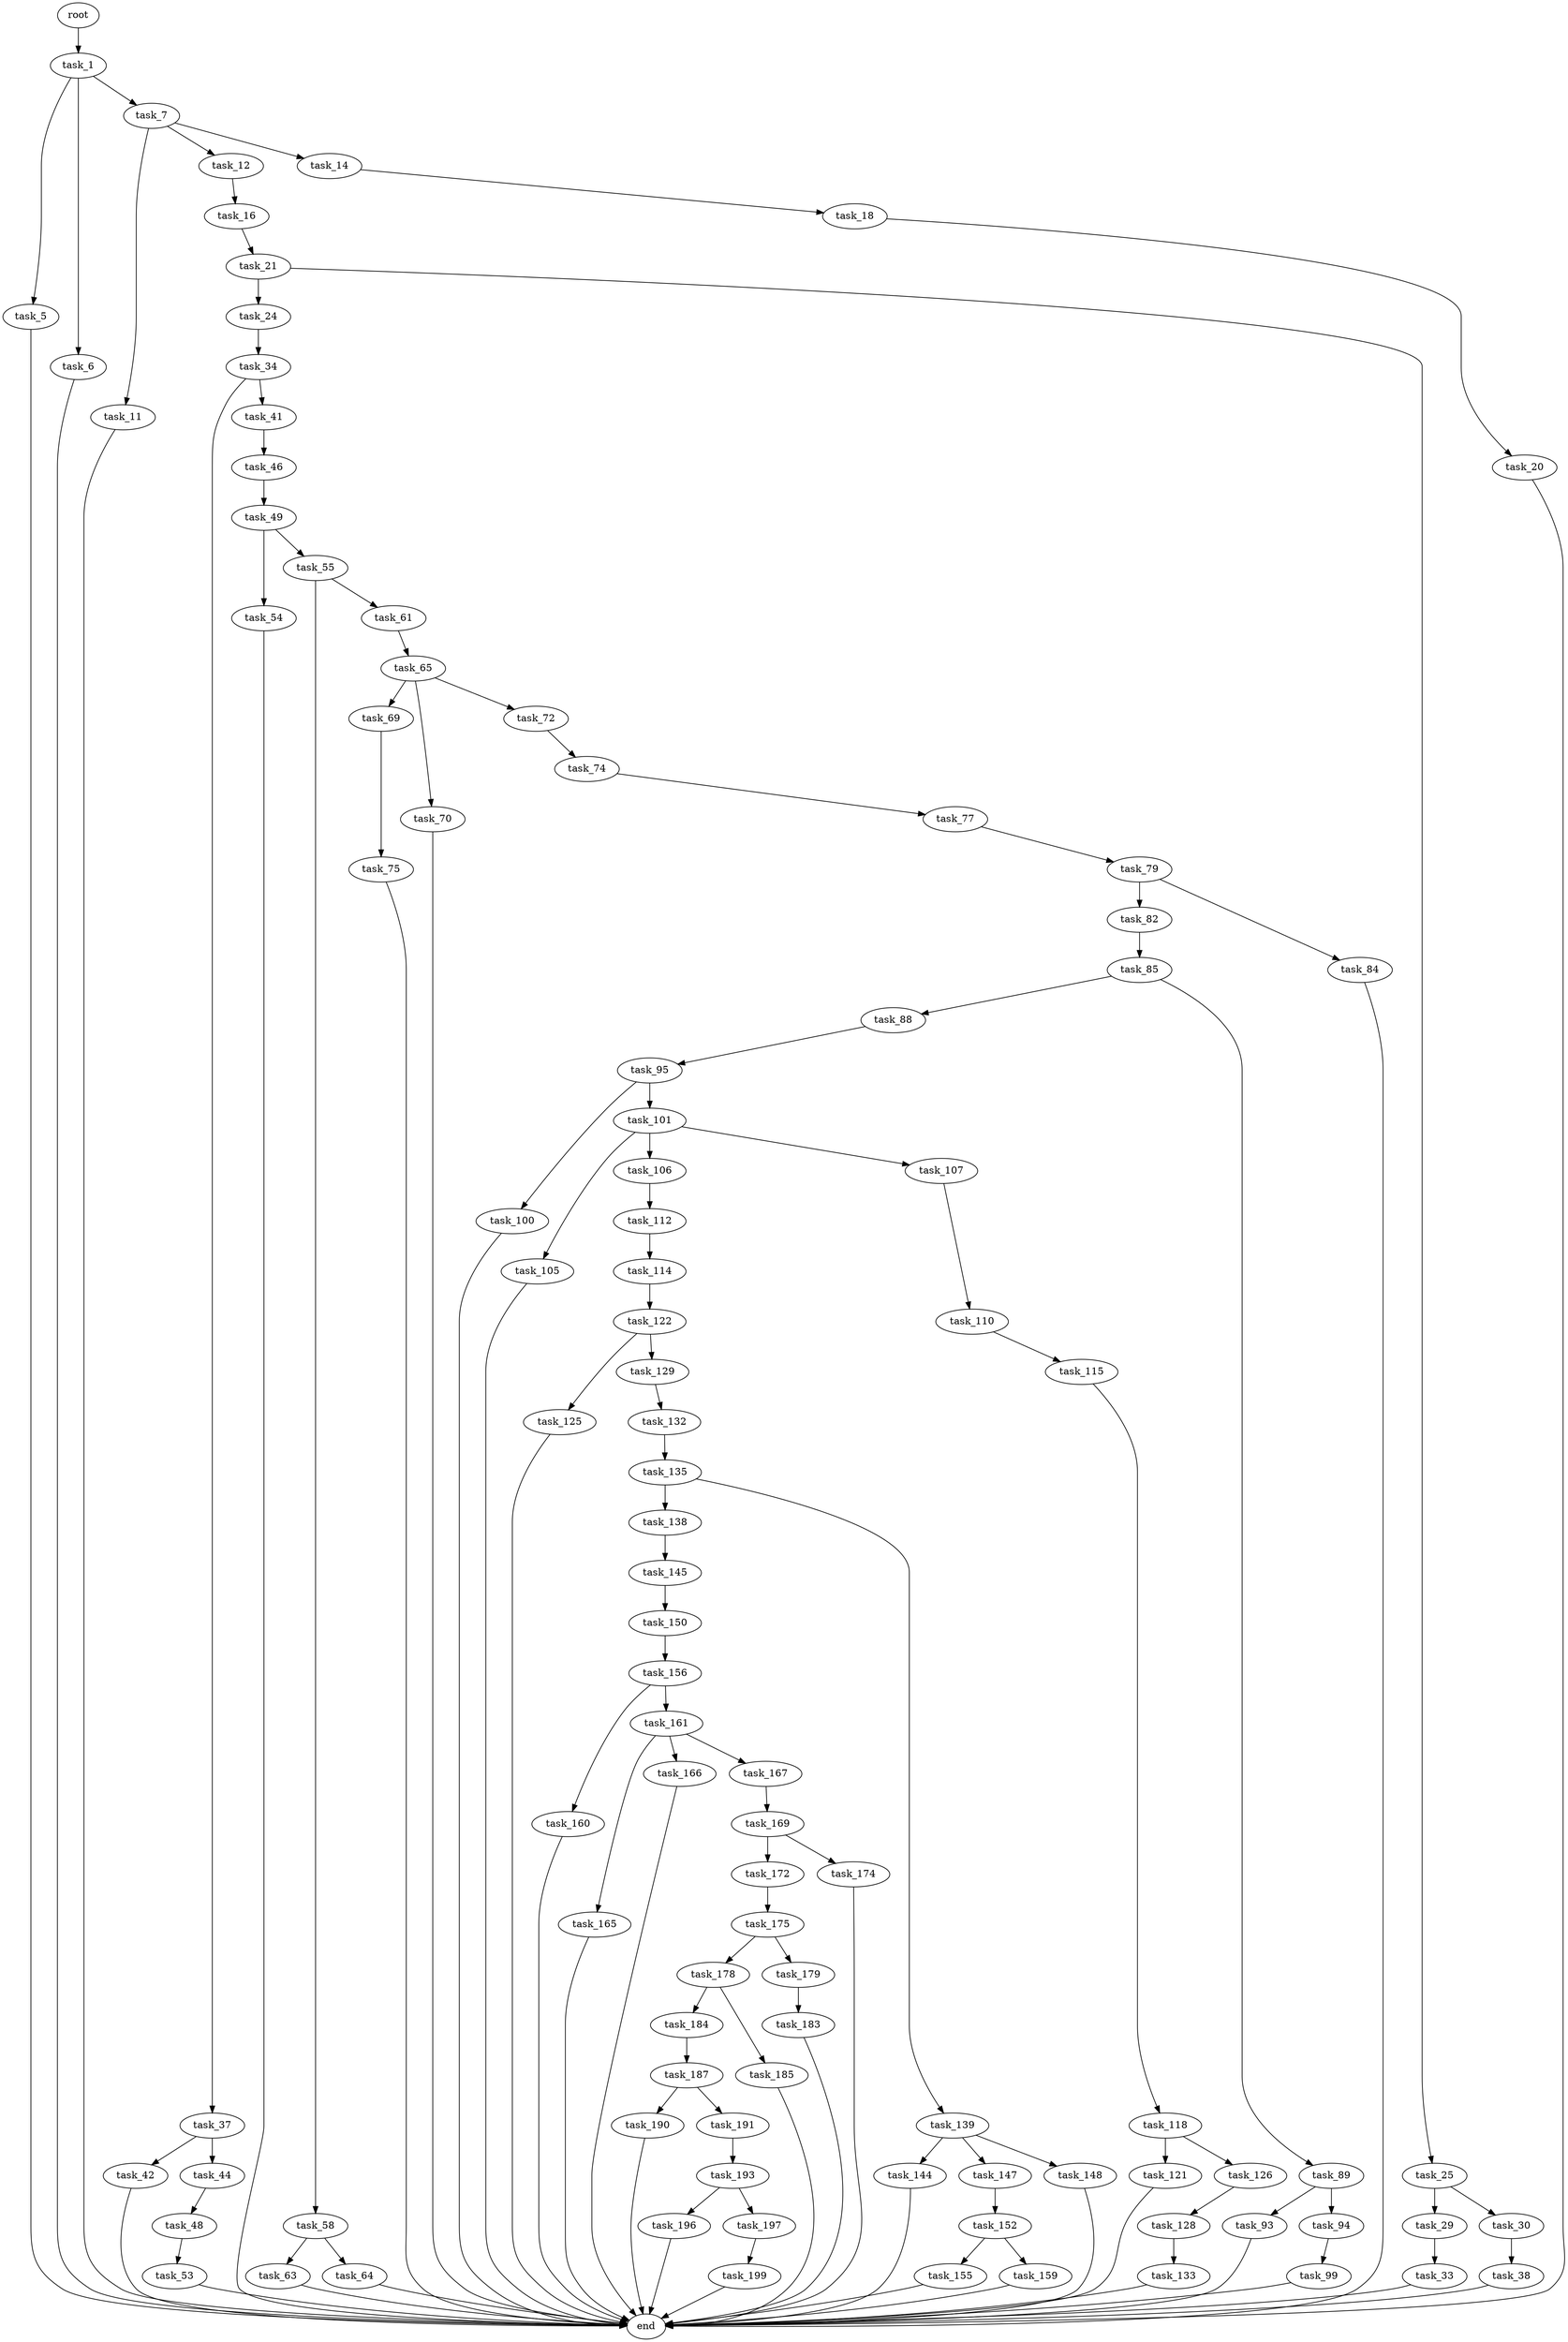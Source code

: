 digraph G {
  root [size="0.000000"];
  task_1 [size="32449110771.000000"];
  task_5 [size="8589934592.000000"];
  task_6 [size="368293445632.000000"];
  task_7 [size="68719476736.000000"];
  end [size="0.000000"];
  task_11 [size="1867137200.000000"];
  task_12 [size="16811987734.000000"];
  task_14 [size="1073741824000.000000"];
  task_16 [size="134217728000.000000"];
  task_18 [size="3302194184.000000"];
  task_21 [size="30601591911.000000"];
  task_20 [size="28991029248.000000"];
  task_24 [size="6262997154.000000"];
  task_25 [size="28601750911.000000"];
  task_34 [size="827209863220.000000"];
  task_29 [size="549755813888.000000"];
  task_30 [size="57249873012.000000"];
  task_33 [size="140738875942.000000"];
  task_38 [size="26872543764.000000"];
  task_37 [size="28991029248.000000"];
  task_41 [size="287598642509.000000"];
  task_42 [size="1337050706188.000000"];
  task_44 [size="134217728000.000000"];
  task_46 [size="16049582266.000000"];
  task_48 [size="479637808024.000000"];
  task_49 [size="1662500677.000000"];
  task_53 [size="36148419700.000000"];
  task_54 [size="792258899536.000000"];
  task_55 [size="880174838192.000000"];
  task_58 [size="1820258881.000000"];
  task_61 [size="235772534381.000000"];
  task_63 [size="6115742812.000000"];
  task_64 [size="439182325504.000000"];
  task_65 [size="68719476736.000000"];
  task_69 [size="45764362356.000000"];
  task_70 [size="8589934592.000000"];
  task_72 [size="1150051191.000000"];
  task_75 [size="21374888348.000000"];
  task_74 [size="1394172349.000000"];
  task_77 [size="84914864806.000000"];
  task_79 [size="41705283841.000000"];
  task_82 [size="110158817046.000000"];
  task_84 [size="634136113.000000"];
  task_85 [size="25058214563.000000"];
  task_88 [size="150173672519.000000"];
  task_89 [size="925213491408.000000"];
  task_95 [size="3231251374.000000"];
  task_93 [size="368293445632.000000"];
  task_94 [size="12427056684.000000"];
  task_99 [size="68719476736.000000"];
  task_100 [size="6460384981.000000"];
  task_101 [size="20273208262.000000"];
  task_105 [size="368293445632.000000"];
  task_106 [size="166659165228.000000"];
  task_107 [size="8589934592.000000"];
  task_112 [size="549755813888.000000"];
  task_110 [size="1073741824000.000000"];
  task_115 [size="26581508882.000000"];
  task_114 [size="206700085782.000000"];
  task_122 [size="1772832101.000000"];
  task_118 [size="13657559972.000000"];
  task_121 [size="368881364228.000000"];
  task_126 [size="5033698818.000000"];
  task_125 [size="68719476736.000000"];
  task_129 [size="441714495566.000000"];
  task_128 [size="1062180885208.000000"];
  task_133 [size="221431631295.000000"];
  task_132 [size="195862285409.000000"];
  task_135 [size="782757789696.000000"];
  task_138 [size="368293445632.000000"];
  task_139 [size="23683684419.000000"];
  task_145 [size="368293445632.000000"];
  task_144 [size="6583238660.000000"];
  task_147 [size="15574275164.000000"];
  task_148 [size="88405180860.000000"];
  task_150 [size="368293445632.000000"];
  task_152 [size="3406450685.000000"];
  task_156 [size="16827542596.000000"];
  task_155 [size="1098652333430.000000"];
  task_159 [size="1134113931809.000000"];
  task_160 [size="134217728000.000000"];
  task_161 [size="463030083996.000000"];
  task_165 [size="311543997058.000000"];
  task_166 [size="10569599212.000000"];
  task_167 [size="368293445632.000000"];
  task_169 [size="28991029248.000000"];
  task_172 [size="992980929478.000000"];
  task_174 [size="10107203997.000000"];
  task_175 [size="134217728000.000000"];
  task_178 [size="487258568.000000"];
  task_179 [size="1073741824000.000000"];
  task_184 [size="92761296372.000000"];
  task_185 [size="782757789696.000000"];
  task_183 [size="726218571475.000000"];
  task_187 [size="171479294005.000000"];
  task_190 [size="67928256588.000000"];
  task_191 [size="713908982275.000000"];
  task_193 [size="82087294053.000000"];
  task_196 [size="28991029248.000000"];
  task_197 [size="17963914368.000000"];
  task_199 [size="10996096999.000000"];

  root -> task_1 [size="1.000000"];
  task_1 -> task_5 [size="679477248.000000"];
  task_1 -> task_6 [size="679477248.000000"];
  task_1 -> task_7 [size="679477248.000000"];
  task_5 -> end [size="1.000000"];
  task_6 -> end [size="1.000000"];
  task_7 -> task_11 [size="134217728.000000"];
  task_7 -> task_12 [size="134217728.000000"];
  task_7 -> task_14 [size="134217728.000000"];
  task_11 -> end [size="1.000000"];
  task_12 -> task_16 [size="301989888.000000"];
  task_14 -> task_18 [size="838860800.000000"];
  task_16 -> task_21 [size="209715200.000000"];
  task_18 -> task_20 [size="75497472.000000"];
  task_21 -> task_24 [size="679477248.000000"];
  task_21 -> task_25 [size="679477248.000000"];
  task_20 -> end [size="1.000000"];
  task_24 -> task_34 [size="209715200.000000"];
  task_25 -> task_29 [size="679477248.000000"];
  task_25 -> task_30 [size="679477248.000000"];
  task_34 -> task_37 [size="536870912.000000"];
  task_34 -> task_41 [size="536870912.000000"];
  task_29 -> task_33 [size="536870912.000000"];
  task_30 -> task_38 [size="134217728.000000"];
  task_33 -> end [size="1.000000"];
  task_38 -> end [size="1.000000"];
  task_37 -> task_42 [size="75497472.000000"];
  task_37 -> task_44 [size="75497472.000000"];
  task_41 -> task_46 [size="411041792.000000"];
  task_42 -> end [size="1.000000"];
  task_44 -> task_48 [size="209715200.000000"];
  task_46 -> task_49 [size="536870912.000000"];
  task_48 -> task_53 [size="679477248.000000"];
  task_49 -> task_54 [size="75497472.000000"];
  task_49 -> task_55 [size="75497472.000000"];
  task_53 -> end [size="1.000000"];
  task_54 -> end [size="1.000000"];
  task_55 -> task_58 [size="536870912.000000"];
  task_55 -> task_61 [size="536870912.000000"];
  task_58 -> task_63 [size="33554432.000000"];
  task_58 -> task_64 [size="33554432.000000"];
  task_61 -> task_65 [size="209715200.000000"];
  task_63 -> end [size="1.000000"];
  task_64 -> end [size="1.000000"];
  task_65 -> task_69 [size="134217728.000000"];
  task_65 -> task_70 [size="134217728.000000"];
  task_65 -> task_72 [size="134217728.000000"];
  task_69 -> task_75 [size="838860800.000000"];
  task_70 -> end [size="1.000000"];
  task_72 -> task_74 [size="33554432.000000"];
  task_75 -> end [size="1.000000"];
  task_74 -> task_77 [size="75497472.000000"];
  task_77 -> task_79 [size="209715200.000000"];
  task_79 -> task_82 [size="838860800.000000"];
  task_79 -> task_84 [size="838860800.000000"];
  task_82 -> task_85 [size="75497472.000000"];
  task_84 -> end [size="1.000000"];
  task_85 -> task_88 [size="411041792.000000"];
  task_85 -> task_89 [size="411041792.000000"];
  task_88 -> task_95 [size="411041792.000000"];
  task_89 -> task_93 [size="838860800.000000"];
  task_89 -> task_94 [size="838860800.000000"];
  task_95 -> task_100 [size="75497472.000000"];
  task_95 -> task_101 [size="75497472.000000"];
  task_93 -> end [size="1.000000"];
  task_94 -> task_99 [size="209715200.000000"];
  task_99 -> end [size="1.000000"];
  task_100 -> end [size="1.000000"];
  task_101 -> task_105 [size="411041792.000000"];
  task_101 -> task_106 [size="411041792.000000"];
  task_101 -> task_107 [size="411041792.000000"];
  task_105 -> end [size="1.000000"];
  task_106 -> task_112 [size="134217728.000000"];
  task_107 -> task_110 [size="33554432.000000"];
  task_112 -> task_114 [size="536870912.000000"];
  task_110 -> task_115 [size="838860800.000000"];
  task_115 -> task_118 [size="33554432.000000"];
  task_114 -> task_122 [size="209715200.000000"];
  task_122 -> task_125 [size="33554432.000000"];
  task_122 -> task_129 [size="33554432.000000"];
  task_118 -> task_121 [size="411041792.000000"];
  task_118 -> task_126 [size="411041792.000000"];
  task_121 -> end [size="1.000000"];
  task_126 -> task_128 [size="134217728.000000"];
  task_125 -> end [size="1.000000"];
  task_129 -> task_132 [size="679477248.000000"];
  task_128 -> task_133 [size="679477248.000000"];
  task_133 -> end [size="1.000000"];
  task_132 -> task_135 [size="209715200.000000"];
  task_135 -> task_138 [size="679477248.000000"];
  task_135 -> task_139 [size="679477248.000000"];
  task_138 -> task_145 [size="411041792.000000"];
  task_139 -> task_144 [size="838860800.000000"];
  task_139 -> task_147 [size="838860800.000000"];
  task_139 -> task_148 [size="838860800.000000"];
  task_145 -> task_150 [size="411041792.000000"];
  task_144 -> end [size="1.000000"];
  task_147 -> task_152 [size="33554432.000000"];
  task_148 -> end [size="1.000000"];
  task_150 -> task_156 [size="411041792.000000"];
  task_152 -> task_155 [size="134217728.000000"];
  task_152 -> task_159 [size="134217728.000000"];
  task_156 -> task_160 [size="536870912.000000"];
  task_156 -> task_161 [size="536870912.000000"];
  task_155 -> end [size="1.000000"];
  task_159 -> end [size="1.000000"];
  task_160 -> end [size="1.000000"];
  task_161 -> task_165 [size="411041792.000000"];
  task_161 -> task_166 [size="411041792.000000"];
  task_161 -> task_167 [size="411041792.000000"];
  task_165 -> end [size="1.000000"];
  task_166 -> end [size="1.000000"];
  task_167 -> task_169 [size="411041792.000000"];
  task_169 -> task_172 [size="75497472.000000"];
  task_169 -> task_174 [size="75497472.000000"];
  task_172 -> task_175 [size="679477248.000000"];
  task_174 -> end [size="1.000000"];
  task_175 -> task_178 [size="209715200.000000"];
  task_175 -> task_179 [size="209715200.000000"];
  task_178 -> task_184 [size="33554432.000000"];
  task_178 -> task_185 [size="33554432.000000"];
  task_179 -> task_183 [size="838860800.000000"];
  task_184 -> task_187 [size="134217728.000000"];
  task_185 -> end [size="1.000000"];
  task_183 -> end [size="1.000000"];
  task_187 -> task_190 [size="209715200.000000"];
  task_187 -> task_191 [size="209715200.000000"];
  task_190 -> end [size="1.000000"];
  task_191 -> task_193 [size="838860800.000000"];
  task_193 -> task_196 [size="209715200.000000"];
  task_193 -> task_197 [size="209715200.000000"];
  task_196 -> end [size="1.000000"];
  task_197 -> task_199 [size="301989888.000000"];
  task_199 -> end [size="1.000000"];
}
